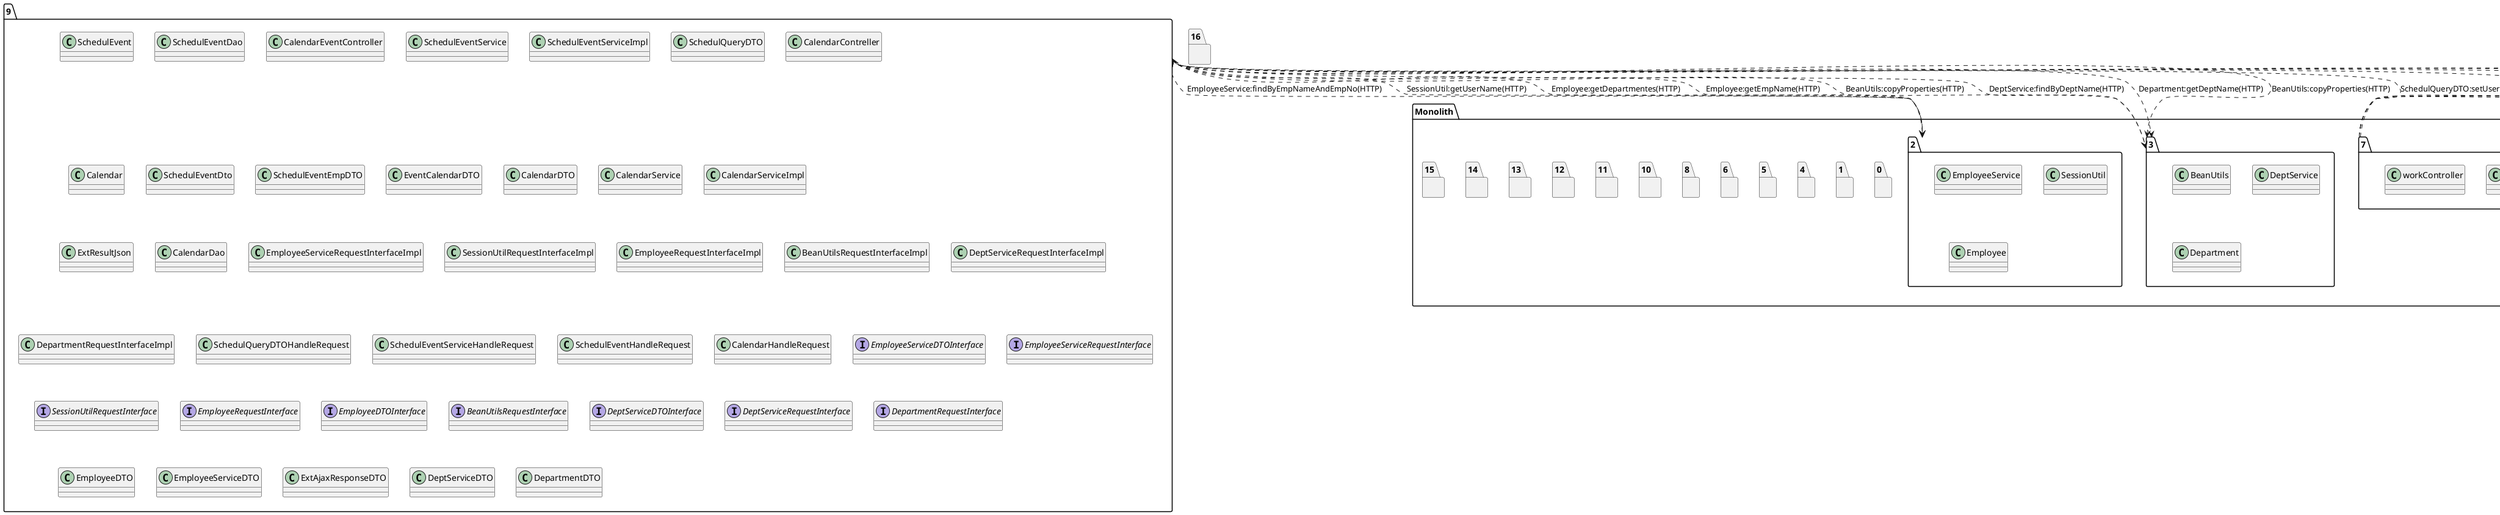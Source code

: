 @startuml
package "9"{
class SchedulEvent
class SchedulEventDao
class CalendarEventController
class SchedulEventService
class SchedulEventServiceImpl
class SchedulQueryDTO
class CalendarContreller
class Calendar
class SchedulEventDto
class SchedulEventEmpDTO
class EventCalendarDTO
class CalendarDTO
class CalendarService
class CalendarServiceImpl
class ExtResultJson
class CalendarDao
class EmployeeServiceRequestInterfaceImpl
class SessionUtilRequestInterfaceImpl
class EmployeeRequestInterfaceImpl
class BeanUtilsRequestInterfaceImpl
class DeptServiceRequestInterfaceImpl
class DepartmentRequestInterfaceImpl
class SchedulQueryDTOHandleRequest
class SchedulEventServiceHandleRequest
class SchedulEventHandleRequest
class CalendarHandleRequest
interface EmployeeServiceDTOInterface
interface EmployeeServiceRequestInterface
interface SessionUtilRequestInterface
interface EmployeeRequestInterface
interface EmployeeDTOInterface
interface BeanUtilsRequestInterface
interface DeptServiceDTOInterface
interface DeptServiceRequestInterface
interface DepartmentRequestInterface
class EmployeeDTO
class EmployeeServiceDTO
class ExtAjaxResponseDTO
class DeptServiceDTO
class DepartmentDTO
}
package "16"{
}
package "Monolith" {
package "0"{
}
package "1"{
}
package "2"{
class EmployeeService
class SessionUtil
class Employee
class Employee
}
package "3"{
class BeanUtils
class DeptService
class Department
class BeanUtils
}
package "4"{
}
package "5"{
}
package "6"{
}
package "7"{
class workServiceImpl
class workServiceImpl
class workServiceImpl
class workServiceImpl
class workController
}
package "8"{
}
package "10"{
}
package "11"{
}
package "12"{
}
package "13"{
}
package "14"{
}
package "15"{
}
}
"9"..>"2":EmployeeService:findByEmpNameAndEmpNo(HTTP)
"9"..>"2":SessionUtil:getUserName(HTTP)
"9"..>"2":Employee:getDepartmentes(HTTP)
"9"..>"2":Employee:getEmpName(HTTP)
"9"..>"3":BeanUtils:copyProperties(HTTP)
"9"..>"3":DeptService:findByDeptName(HTTP)
"9"..>"3":Department:getDeptName(HTTP)
"9"..>"3":BeanUtils:copyProperties(HTTP)
"7"..>"9":SchedulQueryDTO:setUserName (HTTP)
"7"..>"9":SchedulEventService:findByDTO (HTTP)
"7"..>"9":SchedulEvent:getCalendar (HTTP)
"7"..>"9":Calendar:getTitle (HTTP)
"7"..>"9":SchedulEventService:findattenceTotalTime (HTTP)
@enduml